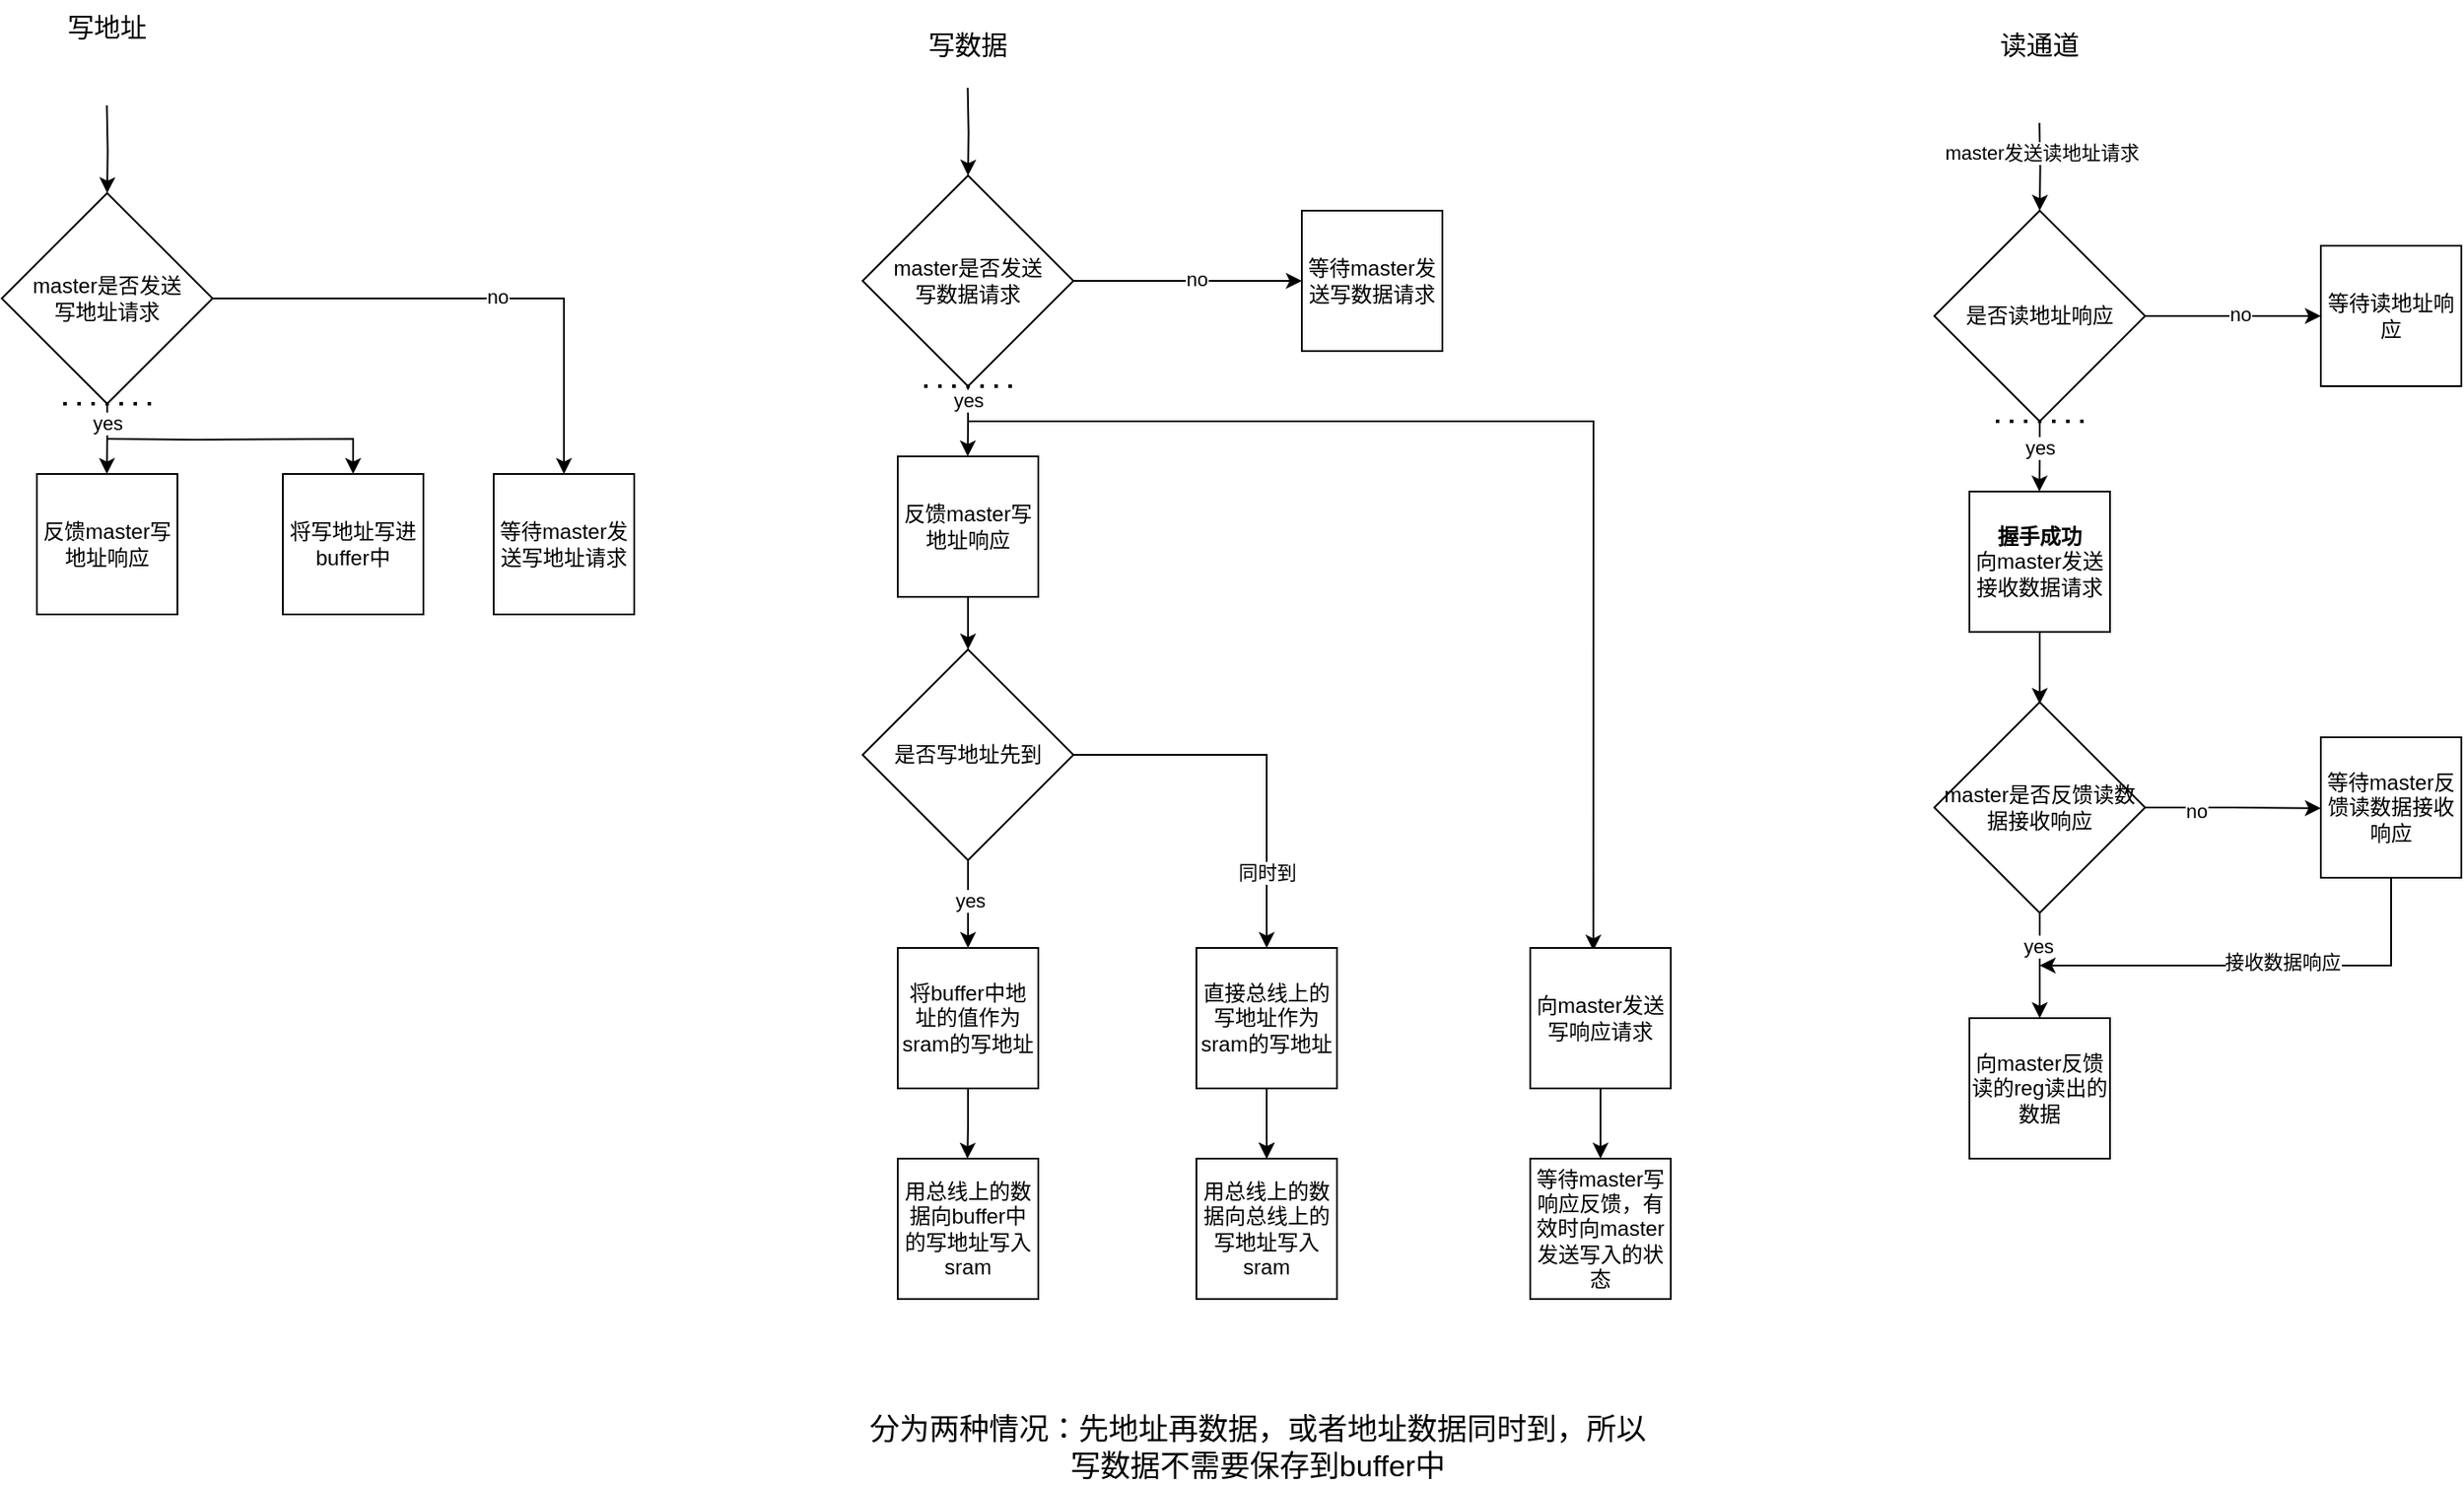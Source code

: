 <mxfile version="21.3.8" type="github">
  <diagram name="第 1 页" id="pmZ2BUNJM0yEarqeaY6m">
    <mxGraphModel dx="2231" dy="1196" grid="1" gridSize="10" guides="1" tooltips="1" connect="1" arrows="1" fold="1" page="1" pageScale="1" pageWidth="827" pageHeight="1169" math="0" shadow="0">
      <root>
        <mxCell id="0" />
        <mxCell id="1" parent="0" />
        <mxCell id="1NSAZqnCaweZWtJaYeCe-13" style="edgeStyle=orthogonalEdgeStyle;rounded=0;orthogonalLoop=1;jettySize=auto;html=1;exitX=0.5;exitY=0;exitDx=0;exitDy=0;entryX=0.5;entryY=0;entryDx=0;entryDy=0;" edge="1" parent="1" target="1NSAZqnCaweZWtJaYeCe-11">
          <mxGeometry relative="1" as="geometry">
            <mxPoint x="189.81" y="140" as="sourcePoint" />
          </mxGeometry>
        </mxCell>
        <mxCell id="1NSAZqnCaweZWtJaYeCe-15" style="edgeStyle=orthogonalEdgeStyle;rounded=0;orthogonalLoop=1;jettySize=auto;html=1;exitX=0.5;exitY=1;exitDx=0;exitDy=0;" edge="1" parent="1" source="1NSAZqnCaweZWtJaYeCe-11">
          <mxGeometry relative="1" as="geometry">
            <mxPoint x="189.81" y="350" as="targetPoint" />
          </mxGeometry>
        </mxCell>
        <mxCell id="1NSAZqnCaweZWtJaYeCe-16" value="yes" style="edgeLabel;html=1;align=center;verticalAlign=middle;resizable=0;points=[];" vertex="1" connectable="0" parent="1NSAZqnCaweZWtJaYeCe-15">
          <mxGeometry x="-0.288" relative="1" as="geometry">
            <mxPoint y="-4" as="offset" />
          </mxGeometry>
        </mxCell>
        <mxCell id="1NSAZqnCaweZWtJaYeCe-17" style="edgeStyle=orthogonalEdgeStyle;rounded=0;orthogonalLoop=1;jettySize=auto;html=1;exitX=1;exitY=0.5;exitDx=0;exitDy=0;entryX=0.5;entryY=0;entryDx=0;entryDy=0;" edge="1" parent="1" source="1NSAZqnCaweZWtJaYeCe-11" target="1NSAZqnCaweZWtJaYeCe-19">
          <mxGeometry relative="1" as="geometry">
            <mxPoint x="290" y="350" as="targetPoint" />
          </mxGeometry>
        </mxCell>
        <mxCell id="1NSAZqnCaweZWtJaYeCe-18" value="no" style="edgeLabel;html=1;align=center;verticalAlign=middle;resizable=0;points=[];" vertex="1" connectable="0" parent="1NSAZqnCaweZWtJaYeCe-17">
          <mxGeometry x="0.079" y="1" relative="1" as="geometry">
            <mxPoint as="offset" />
          </mxGeometry>
        </mxCell>
        <mxCell id="1NSAZqnCaweZWtJaYeCe-11" value="master是否发送&lt;br&gt;写地址请求" style="rhombus;whiteSpace=wrap;html=1;" vertex="1" parent="1">
          <mxGeometry x="130" y="190" width="120" height="120" as="geometry" />
        </mxCell>
        <mxCell id="1NSAZqnCaweZWtJaYeCe-19" value="等待master发送写地址请求" style="whiteSpace=wrap;html=1;aspect=fixed;" vertex="1" parent="1">
          <mxGeometry x="410" y="350" width="80" height="80" as="geometry" />
        </mxCell>
        <mxCell id="1NSAZqnCaweZWtJaYeCe-20" value="将写地址写进buffer中" style="whiteSpace=wrap;html=1;aspect=fixed;" vertex="1" parent="1">
          <mxGeometry x="290" y="350" width="80" height="80" as="geometry" />
        </mxCell>
        <mxCell id="1NSAZqnCaweZWtJaYeCe-21" style="edgeStyle=orthogonalEdgeStyle;rounded=0;orthogonalLoop=1;jettySize=auto;html=1;exitX=0.5;exitY=0;exitDx=0;exitDy=0;entryX=0.5;entryY=0;entryDx=0;entryDy=0;" edge="1" parent="1" target="1NSAZqnCaweZWtJaYeCe-27">
          <mxGeometry relative="1" as="geometry">
            <mxPoint x="679.81" y="130" as="sourcePoint" />
          </mxGeometry>
        </mxCell>
        <mxCell id="1NSAZqnCaweZWtJaYeCe-23" style="edgeStyle=orthogonalEdgeStyle;rounded=0;orthogonalLoop=1;jettySize=auto;html=1;exitX=0.5;exitY=1;exitDx=0;exitDy=0;" edge="1" parent="1" source="1NSAZqnCaweZWtJaYeCe-27">
          <mxGeometry relative="1" as="geometry">
            <mxPoint x="679.81" y="340" as="targetPoint" />
          </mxGeometry>
        </mxCell>
        <mxCell id="1NSAZqnCaweZWtJaYeCe-24" value="yes" style="edgeLabel;html=1;align=center;verticalAlign=middle;resizable=0;points=[];" vertex="1" connectable="0" parent="1NSAZqnCaweZWtJaYeCe-23">
          <mxGeometry x="-0.288" relative="1" as="geometry">
            <mxPoint y="-7" as="offset" />
          </mxGeometry>
        </mxCell>
        <mxCell id="1NSAZqnCaweZWtJaYeCe-25" style="edgeStyle=orthogonalEdgeStyle;rounded=0;orthogonalLoop=1;jettySize=auto;html=1;exitX=1;exitY=0.5;exitDx=0;exitDy=0;entryX=0;entryY=0.5;entryDx=0;entryDy=0;" edge="1" parent="1" source="1NSAZqnCaweZWtJaYeCe-27" target="1NSAZqnCaweZWtJaYeCe-28">
          <mxGeometry relative="1" as="geometry">
            <mxPoint x="780" y="340" as="targetPoint" />
          </mxGeometry>
        </mxCell>
        <mxCell id="1NSAZqnCaweZWtJaYeCe-26" value="no" style="edgeLabel;html=1;align=center;verticalAlign=middle;resizable=0;points=[];" vertex="1" connectable="0" parent="1NSAZqnCaweZWtJaYeCe-25">
          <mxGeometry x="0.079" y="1" relative="1" as="geometry">
            <mxPoint as="offset" />
          </mxGeometry>
        </mxCell>
        <mxCell id="1NSAZqnCaweZWtJaYeCe-27" value="master是否发送&lt;br&gt;写数据请求" style="rhombus;whiteSpace=wrap;html=1;" vertex="1" parent="1">
          <mxGeometry x="620" y="180" width="120" height="120" as="geometry" />
        </mxCell>
        <mxCell id="1NSAZqnCaweZWtJaYeCe-28" value="等待master发送写数据请求" style="whiteSpace=wrap;html=1;aspect=fixed;" vertex="1" parent="1">
          <mxGeometry x="870" y="200" width="80" height="80" as="geometry" />
        </mxCell>
        <mxCell id="1NSAZqnCaweZWtJaYeCe-31" style="edgeStyle=orthogonalEdgeStyle;rounded=0;orthogonalLoop=1;jettySize=auto;html=1;exitX=0.5;exitY=1;exitDx=0;exitDy=0;" edge="1" parent="1" source="1NSAZqnCaweZWtJaYeCe-30">
          <mxGeometry relative="1" as="geometry">
            <mxPoint x="680" y="620" as="targetPoint" />
          </mxGeometry>
        </mxCell>
        <mxCell id="1NSAZqnCaweZWtJaYeCe-33" value="yes" style="edgeLabel;html=1;align=center;verticalAlign=middle;resizable=0;points=[];" vertex="1" connectable="0" parent="1NSAZqnCaweZWtJaYeCe-31">
          <mxGeometry x="0.341" y="2" relative="1" as="geometry">
            <mxPoint x="-2" y="-11" as="offset" />
          </mxGeometry>
        </mxCell>
        <mxCell id="1NSAZqnCaweZWtJaYeCe-35" style="edgeStyle=orthogonalEdgeStyle;rounded=0;orthogonalLoop=1;jettySize=auto;html=1;exitX=1;exitY=0.5;exitDx=0;exitDy=0;entryX=0.5;entryY=0;entryDx=0;entryDy=0;" edge="1" parent="1" source="1NSAZqnCaweZWtJaYeCe-30" target="1NSAZqnCaweZWtJaYeCe-36">
          <mxGeometry relative="1" as="geometry">
            <mxPoint x="770.0" y="620.0" as="targetPoint" />
            <Array as="points">
              <mxPoint x="850" y="510" />
            </Array>
          </mxGeometry>
        </mxCell>
        <mxCell id="1NSAZqnCaweZWtJaYeCe-37" value="同时到" style="edgeLabel;html=1;align=center;verticalAlign=middle;resizable=0;points=[];" vertex="1" connectable="0" parent="1NSAZqnCaweZWtJaYeCe-35">
          <mxGeometry x="0.604" relative="1" as="geometry">
            <mxPoint as="offset" />
          </mxGeometry>
        </mxCell>
        <mxCell id="1NSAZqnCaweZWtJaYeCe-30" value="是否写地址先到" style="rhombus;whiteSpace=wrap;html=1;" vertex="1" parent="1">
          <mxGeometry x="620" y="450" width="120" height="120" as="geometry" />
        </mxCell>
        <mxCell id="1NSAZqnCaweZWtJaYeCe-42" style="edgeStyle=orthogonalEdgeStyle;rounded=0;orthogonalLoop=1;jettySize=auto;html=1;exitX=0.5;exitY=1;exitDx=0;exitDy=0;" edge="1" parent="1" source="1NSAZqnCaweZWtJaYeCe-34">
          <mxGeometry relative="1" as="geometry">
            <mxPoint x="679.667" y="740" as="targetPoint" />
          </mxGeometry>
        </mxCell>
        <mxCell id="1NSAZqnCaweZWtJaYeCe-34" value="将buffer中地址的值作为sram的写地址" style="whiteSpace=wrap;html=1;aspect=fixed;" vertex="1" parent="1">
          <mxGeometry x="640" y="620" width="80" height="80" as="geometry" />
        </mxCell>
        <mxCell id="1NSAZqnCaweZWtJaYeCe-43" style="edgeStyle=orthogonalEdgeStyle;rounded=0;orthogonalLoop=1;jettySize=auto;html=1;" edge="1" parent="1" source="1NSAZqnCaweZWtJaYeCe-46">
          <mxGeometry relative="1" as="geometry">
            <mxPoint x="850" y="740" as="targetPoint" />
          </mxGeometry>
        </mxCell>
        <mxCell id="1NSAZqnCaweZWtJaYeCe-36" value="直接总线上的写地址作为sram的写地址" style="whiteSpace=wrap;html=1;aspect=fixed;" vertex="1" parent="1">
          <mxGeometry x="810" y="620" width="80" height="80" as="geometry" />
        </mxCell>
        <mxCell id="1NSAZqnCaweZWtJaYeCe-38" value="" style="endArrow=classic;html=1;rounded=0;entryX=0.449;entryY=0.019;entryDx=0;entryDy=0;entryPerimeter=0;" edge="1" parent="1" target="1NSAZqnCaweZWtJaYeCe-39">
          <mxGeometry width="50" height="50" relative="1" as="geometry">
            <mxPoint x="680" y="320" as="sourcePoint" />
            <mxPoint x="560" y="330" as="targetPoint" />
            <Array as="points">
              <mxPoint x="770" y="320" />
              <mxPoint x="1036" y="320" />
            </Array>
          </mxGeometry>
        </mxCell>
        <mxCell id="1NSAZqnCaweZWtJaYeCe-44" style="edgeStyle=orthogonalEdgeStyle;rounded=0;orthogonalLoop=1;jettySize=auto;html=1;" edge="1" parent="1" source="1NSAZqnCaweZWtJaYeCe-39">
          <mxGeometry relative="1" as="geometry">
            <mxPoint x="1040" y="740" as="targetPoint" />
          </mxGeometry>
        </mxCell>
        <mxCell id="1NSAZqnCaweZWtJaYeCe-39" value="向master发送写响应请求" style="whiteSpace=wrap;html=1;aspect=fixed;" vertex="1" parent="1">
          <mxGeometry x="1000" y="620" width="80" height="80" as="geometry" />
        </mxCell>
        <mxCell id="1NSAZqnCaweZWtJaYeCe-45" value="用总线上的数据向buffer中的写地址写入sram" style="whiteSpace=wrap;html=1;aspect=fixed;" vertex="1" parent="1">
          <mxGeometry x="640" y="740" width="80" height="80" as="geometry" />
        </mxCell>
        <mxCell id="1NSAZqnCaweZWtJaYeCe-47" value="" style="edgeStyle=orthogonalEdgeStyle;rounded=0;orthogonalLoop=1;jettySize=auto;html=1;" edge="1" parent="1" source="1NSAZqnCaweZWtJaYeCe-36" target="1NSAZqnCaweZWtJaYeCe-46">
          <mxGeometry relative="1" as="geometry">
            <mxPoint x="850" y="740" as="targetPoint" />
            <mxPoint x="850" y="700" as="sourcePoint" />
          </mxGeometry>
        </mxCell>
        <mxCell id="1NSAZqnCaweZWtJaYeCe-46" value="用总线上的数据向总线上的写地址写入sram" style="whiteSpace=wrap;html=1;aspect=fixed;" vertex="1" parent="1">
          <mxGeometry x="810" y="740" width="80" height="80" as="geometry" />
        </mxCell>
        <mxCell id="1NSAZqnCaweZWtJaYeCe-48" value="等待master写响应反馈，有效时向master发送写入的状态" style="whiteSpace=wrap;html=1;aspect=fixed;" vertex="1" parent="1">
          <mxGeometry x="1000" y="740" width="80" height="80" as="geometry" />
        </mxCell>
        <mxCell id="1NSAZqnCaweZWtJaYeCe-49" value="&lt;font style=&quot;font-size: 17px;&quot;&gt;分为两种情况：先地址再数据，或者地址数据同时到，所以写数据不需要保存到buffer中&lt;/font&gt;" style="text;strokeColor=none;align=center;fillColor=none;html=1;verticalAlign=middle;whiteSpace=wrap;rounded=0;" vertex="1" parent="1">
          <mxGeometry x="620" y="890" width="450" height="30" as="geometry" />
        </mxCell>
        <mxCell id="1NSAZqnCaweZWtJaYeCe-50" style="edgeStyle=orthogonalEdgeStyle;rounded=0;orthogonalLoop=1;jettySize=auto;html=1;exitX=0.5;exitY=0;exitDx=0;exitDy=0;entryX=0.5;entryY=0;entryDx=0;entryDy=0;" edge="1" parent="1" target="1NSAZqnCaweZWtJaYeCe-56">
          <mxGeometry relative="1" as="geometry">
            <mxPoint x="1289.81" y="150" as="sourcePoint" />
          </mxGeometry>
        </mxCell>
        <mxCell id="1NSAZqnCaweZWtJaYeCe-51" value="master发送读地址请求" style="edgeLabel;html=1;align=center;verticalAlign=middle;resizable=0;points=[];" vertex="1" connectable="0" parent="1NSAZqnCaweZWtJaYeCe-50">
          <mxGeometry x="-0.316" y="1" relative="1" as="geometry">
            <mxPoint as="offset" />
          </mxGeometry>
        </mxCell>
        <mxCell id="1NSAZqnCaweZWtJaYeCe-52" style="edgeStyle=orthogonalEdgeStyle;rounded=0;orthogonalLoop=1;jettySize=auto;html=1;exitX=0.5;exitY=1;exitDx=0;exitDy=0;" edge="1" parent="1" source="1NSAZqnCaweZWtJaYeCe-56">
          <mxGeometry relative="1" as="geometry">
            <mxPoint x="1289.81" y="360" as="targetPoint" />
          </mxGeometry>
        </mxCell>
        <mxCell id="1NSAZqnCaweZWtJaYeCe-53" value="yes" style="edgeLabel;html=1;align=center;verticalAlign=middle;resizable=0;points=[];" vertex="1" connectable="0" parent="1NSAZqnCaweZWtJaYeCe-52">
          <mxGeometry x="-0.288" relative="1" as="geometry">
            <mxPoint as="offset" />
          </mxGeometry>
        </mxCell>
        <mxCell id="1NSAZqnCaweZWtJaYeCe-54" style="edgeStyle=orthogonalEdgeStyle;rounded=0;orthogonalLoop=1;jettySize=auto;html=1;exitX=1;exitY=0.5;exitDx=0;exitDy=0;entryX=0;entryY=0.5;entryDx=0;entryDy=0;" edge="1" parent="1" source="1NSAZqnCaweZWtJaYeCe-56" target="1NSAZqnCaweZWtJaYeCe-57">
          <mxGeometry relative="1" as="geometry">
            <mxPoint x="1390" y="360" as="targetPoint" />
            <Array as="points">
              <mxPoint x="1440" y="260" />
              <mxPoint x="1440" y="260" />
            </Array>
          </mxGeometry>
        </mxCell>
        <mxCell id="1NSAZqnCaweZWtJaYeCe-55" value="no" style="edgeLabel;html=1;align=center;verticalAlign=middle;resizable=0;points=[];" vertex="1" connectable="0" parent="1NSAZqnCaweZWtJaYeCe-54">
          <mxGeometry x="0.079" y="1" relative="1" as="geometry">
            <mxPoint as="offset" />
          </mxGeometry>
        </mxCell>
        <mxCell id="1NSAZqnCaweZWtJaYeCe-56" value="是否读地址响应" style="rhombus;whiteSpace=wrap;html=1;" vertex="1" parent="1">
          <mxGeometry x="1230" y="200" width="120" height="120" as="geometry" />
        </mxCell>
        <mxCell id="1NSAZqnCaweZWtJaYeCe-57" value="等待读地址响应" style="whiteSpace=wrap;html=1;aspect=fixed;" vertex="1" parent="1">
          <mxGeometry x="1450" y="220" width="80" height="80" as="geometry" />
        </mxCell>
        <mxCell id="1NSAZqnCaweZWtJaYeCe-59" value="" style="endArrow=none;dashed=1;html=1;dashPattern=1 3;strokeWidth=2;rounded=0;" edge="1" parent="1">
          <mxGeometry width="50" height="50" relative="1" as="geometry">
            <mxPoint x="1265" y="320" as="sourcePoint" />
            <mxPoint x="1315" y="320" as="targetPoint" />
          </mxGeometry>
        </mxCell>
        <mxCell id="1NSAZqnCaweZWtJaYeCe-68" style="edgeStyle=orthogonalEdgeStyle;rounded=0;orthogonalLoop=1;jettySize=auto;html=1;" edge="1" parent="1">
          <mxGeometry relative="1" as="geometry">
            <mxPoint x="1290" y="481" as="targetPoint" />
            <mxPoint x="1290" y="431" as="sourcePoint" />
          </mxGeometry>
        </mxCell>
        <mxCell id="1NSAZqnCaweZWtJaYeCe-64" value="&lt;b&gt;握手成功&lt;br&gt;&lt;/b&gt;向master发送接收数据请求" style="whiteSpace=wrap;html=1;aspect=fixed;" vertex="1" parent="1">
          <mxGeometry x="1250" y="360" width="80" height="80" as="geometry" />
        </mxCell>
        <mxCell id="1NSAZqnCaweZWtJaYeCe-71" style="edgeStyle=orthogonalEdgeStyle;rounded=0;orthogonalLoop=1;jettySize=auto;html=1;exitX=0.5;exitY=1;exitDx=0;exitDy=0;" edge="1" parent="1" source="1NSAZqnCaweZWtJaYeCe-70">
          <mxGeometry relative="1" as="geometry">
            <mxPoint x="1290" y="660" as="targetPoint" />
          </mxGeometry>
        </mxCell>
        <mxCell id="1NSAZqnCaweZWtJaYeCe-73" value="yes" style="edgeLabel;html=1;align=center;verticalAlign=middle;resizable=0;points=[];" vertex="1" connectable="0" parent="1NSAZqnCaweZWtJaYeCe-71">
          <mxGeometry x="0.116" y="-2" relative="1" as="geometry">
            <mxPoint y="-15" as="offset" />
          </mxGeometry>
        </mxCell>
        <mxCell id="1NSAZqnCaweZWtJaYeCe-72" style="edgeStyle=orthogonalEdgeStyle;rounded=0;orthogonalLoop=1;jettySize=auto;html=1;exitX=1;exitY=0.5;exitDx=0;exitDy=0;" edge="1" parent="1" source="1NSAZqnCaweZWtJaYeCe-70">
          <mxGeometry relative="1" as="geometry">
            <mxPoint x="1450" y="540.4" as="targetPoint" />
          </mxGeometry>
        </mxCell>
        <mxCell id="1NSAZqnCaweZWtJaYeCe-74" value="no" style="edgeLabel;html=1;align=center;verticalAlign=middle;resizable=0;points=[];" vertex="1" connectable="0" parent="1NSAZqnCaweZWtJaYeCe-72">
          <mxGeometry x="-0.346" y="-2" relative="1" as="geometry">
            <mxPoint x="-4" as="offset" />
          </mxGeometry>
        </mxCell>
        <mxCell id="1NSAZqnCaweZWtJaYeCe-70" value="master是否反馈读数据接收响应" style="rhombus;whiteSpace=wrap;html=1;" vertex="1" parent="1">
          <mxGeometry x="1230" y="480" width="120" height="120" as="geometry" />
        </mxCell>
        <mxCell id="1NSAZqnCaweZWtJaYeCe-78" value="向master反馈读的reg读出的数据" style="whiteSpace=wrap;html=1;aspect=fixed;" vertex="1" parent="1">
          <mxGeometry x="1250" y="660" width="80" height="80" as="geometry" />
        </mxCell>
        <mxCell id="1NSAZqnCaweZWtJaYeCe-81" style="edgeStyle=orthogonalEdgeStyle;rounded=0;orthogonalLoop=1;jettySize=auto;html=1;" edge="1" parent="1" source="1NSAZqnCaweZWtJaYeCe-80">
          <mxGeometry relative="1" as="geometry">
            <mxPoint x="1290" y="630.0" as="targetPoint" />
            <Array as="points">
              <mxPoint x="1490" y="630" />
            </Array>
          </mxGeometry>
        </mxCell>
        <mxCell id="1NSAZqnCaweZWtJaYeCe-82" value="接收数据响应" style="edgeLabel;html=1;align=center;verticalAlign=middle;resizable=0;points=[];" vertex="1" connectable="0" parent="1NSAZqnCaweZWtJaYeCe-81">
          <mxGeometry x="-0.106" y="-2" relative="1" as="geometry">
            <mxPoint as="offset" />
          </mxGeometry>
        </mxCell>
        <mxCell id="1NSAZqnCaweZWtJaYeCe-80" value="等待master反馈读数据接收响应" style="whiteSpace=wrap;html=1;aspect=fixed;" vertex="1" parent="1">
          <mxGeometry x="1450" y="500" width="80" height="80" as="geometry" />
        </mxCell>
        <mxCell id="1NSAZqnCaweZWtJaYeCe-85" style="edgeStyle=orthogonalEdgeStyle;rounded=0;orthogonalLoop=1;jettySize=auto;html=1;entryX=0.5;entryY=0;entryDx=0;entryDy=0;" edge="1" parent="1" target="1NSAZqnCaweZWtJaYeCe-20">
          <mxGeometry relative="1" as="geometry">
            <mxPoint x="190" y="330" as="sourcePoint" />
          </mxGeometry>
        </mxCell>
        <mxCell id="1NSAZqnCaweZWtJaYeCe-84" value="反馈master写地址响应" style="whiteSpace=wrap;html=1;aspect=fixed;" vertex="1" parent="1">
          <mxGeometry x="150" y="350" width="80" height="80" as="geometry" />
        </mxCell>
        <mxCell id="1NSAZqnCaweZWtJaYeCe-86" value="" style="endArrow=none;dashed=1;html=1;dashPattern=1 3;strokeWidth=2;rounded=0;" edge="1" parent="1">
          <mxGeometry width="50" height="50" relative="1" as="geometry">
            <mxPoint x="165" y="310" as="sourcePoint" />
            <mxPoint x="215" y="310" as="targetPoint" />
          </mxGeometry>
        </mxCell>
        <mxCell id="1NSAZqnCaweZWtJaYeCe-89" style="edgeStyle=orthogonalEdgeStyle;rounded=0;orthogonalLoop=1;jettySize=auto;html=1;exitX=0.5;exitY=1;exitDx=0;exitDy=0;entryX=0.5;entryY=0;entryDx=0;entryDy=0;" edge="1" parent="1" source="1NSAZqnCaweZWtJaYeCe-87" target="1NSAZqnCaweZWtJaYeCe-30">
          <mxGeometry relative="1" as="geometry" />
        </mxCell>
        <mxCell id="1NSAZqnCaweZWtJaYeCe-87" value="反馈master写地址响应" style="whiteSpace=wrap;html=1;aspect=fixed;" vertex="1" parent="1">
          <mxGeometry x="640" y="340" width="80" height="80" as="geometry" />
        </mxCell>
        <mxCell id="1NSAZqnCaweZWtJaYeCe-88" value="" style="endArrow=none;dashed=1;html=1;dashPattern=1 3;strokeWidth=2;rounded=0;" edge="1" parent="1">
          <mxGeometry width="50" height="50" relative="1" as="geometry">
            <mxPoint x="655" y="300" as="sourcePoint" />
            <mxPoint x="705" y="300" as="targetPoint" />
          </mxGeometry>
        </mxCell>
        <mxCell id="1NSAZqnCaweZWtJaYeCe-91" value="写数据" style="text;strokeColor=none;align=center;fillColor=none;html=1;verticalAlign=middle;whiteSpace=wrap;rounded=0;fontSize=15;" vertex="1" parent="1">
          <mxGeometry x="650" y="90" width="60" height="30" as="geometry" />
        </mxCell>
        <mxCell id="1NSAZqnCaweZWtJaYeCe-94" value="&lt;font style=&quot;font-size: 15px;&quot;&gt;写地址&lt;/font&gt;" style="text;strokeColor=none;align=center;fillColor=none;html=1;verticalAlign=middle;whiteSpace=wrap;rounded=0;" vertex="1" parent="1">
          <mxGeometry x="160" y="80" width="60" height="30" as="geometry" />
        </mxCell>
        <mxCell id="1NSAZqnCaweZWtJaYeCe-96" value="读通道" style="text;strokeColor=none;align=center;fillColor=none;html=1;verticalAlign=middle;whiteSpace=wrap;rounded=0;fontSize=15;" vertex="1" parent="1">
          <mxGeometry x="1260" y="90" width="60" height="30" as="geometry" />
        </mxCell>
      </root>
    </mxGraphModel>
  </diagram>
</mxfile>
